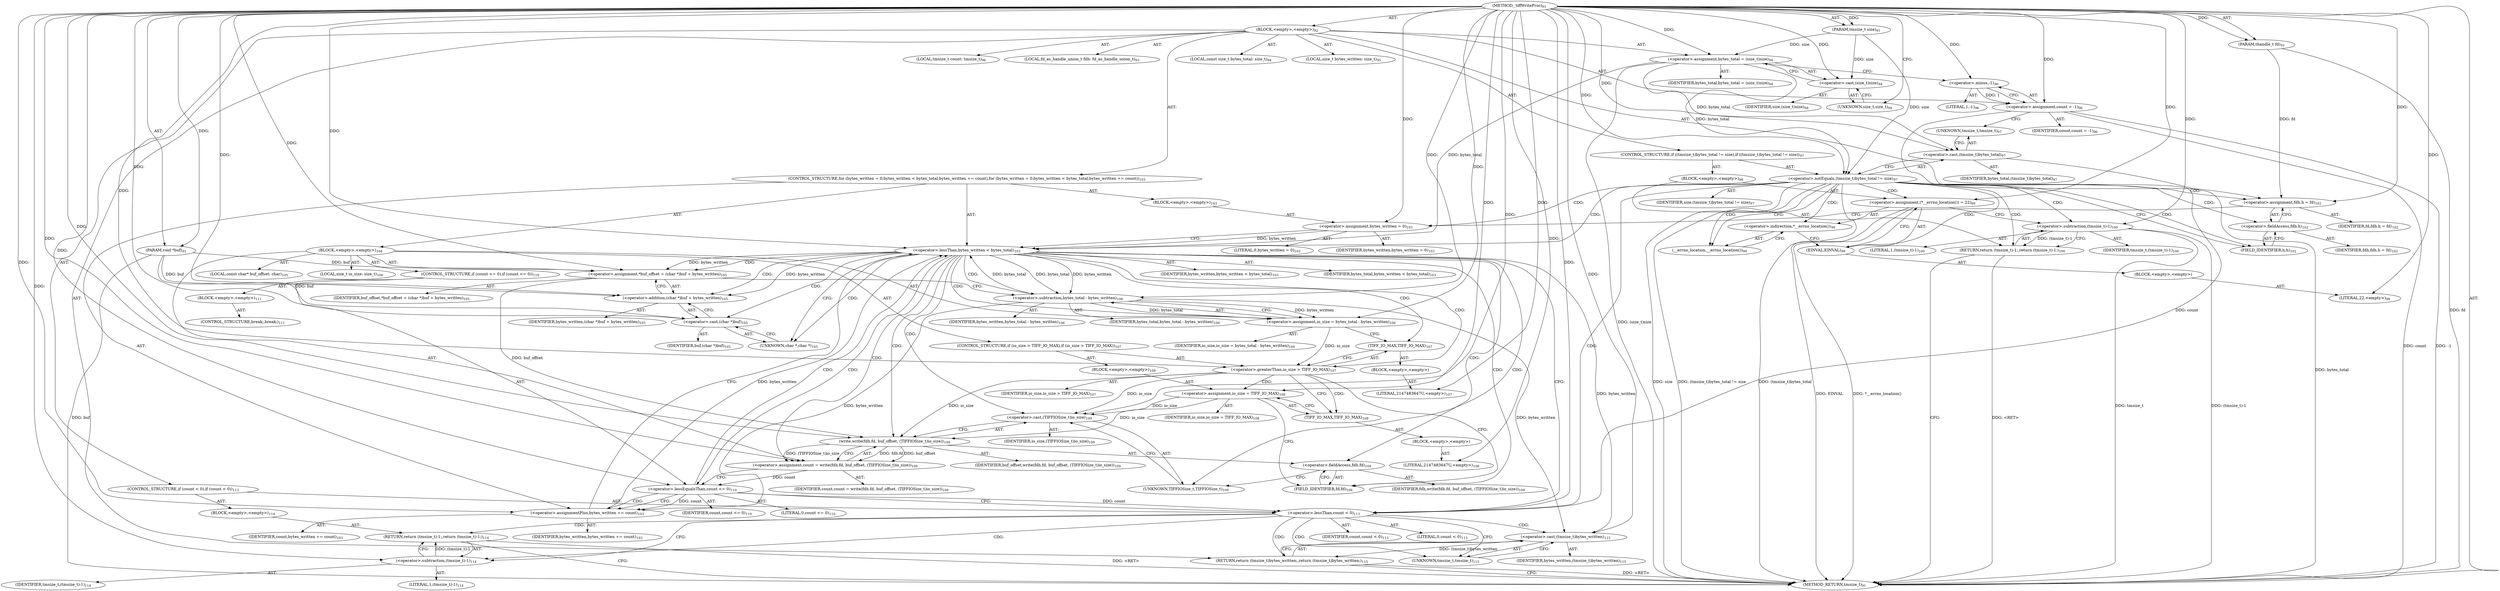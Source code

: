 digraph "_tiffWriteProc" {  
"33672" [label = <(METHOD,_tiffWriteProc)<SUB>91</SUB>> ]
"33673" [label = <(PARAM,thandle_t fd)<SUB>91</SUB>> ]
"33674" [label = <(PARAM,void *buf)<SUB>91</SUB>> ]
"33675" [label = <(PARAM,tmsize_t size)<SUB>91</SUB>> ]
"33676" [label = <(BLOCK,&lt;empty&gt;,&lt;empty&gt;)<SUB>92</SUB>> ]
"33677" [label = <(LOCAL,fd_as_handle_union_t fdh: fd_as_handle_union_t)<SUB>93</SUB>> ]
"33678" [label = <(LOCAL,const size_t bytes_total: size_t)<SUB>94</SUB>> ]
"33679" [label = <(&lt;operator&gt;.assignment,bytes_total = (size_t)size)<SUB>94</SUB>> ]
"33680" [label = <(IDENTIFIER,bytes_total,bytes_total = (size_t)size)<SUB>94</SUB>> ]
"33681" [label = <(&lt;operator&gt;.cast,(size_t)size)<SUB>94</SUB>> ]
"33682" [label = <(UNKNOWN,size_t,size_t)<SUB>94</SUB>> ]
"33683" [label = <(IDENTIFIER,size,(size_t)size)<SUB>94</SUB>> ]
"33684" [label = <(LOCAL,size_t bytes_written: size_t)<SUB>95</SUB>> ]
"33685" [label = <(LOCAL,tmsize_t count: tmsize_t)<SUB>96</SUB>> ]
"33686" [label = <(&lt;operator&gt;.assignment,count = -1)<SUB>96</SUB>> ]
"33687" [label = <(IDENTIFIER,count,count = -1)<SUB>96</SUB>> ]
"33688" [label = <(&lt;operator&gt;.minus,-1)<SUB>96</SUB>> ]
"33689" [label = <(LITERAL,1,-1)<SUB>96</SUB>> ]
"33690" [label = <(CONTROL_STRUCTURE,if ((tmsize_t)bytes_total != size),if ((tmsize_t)bytes_total != size))<SUB>97</SUB>> ]
"33691" [label = <(&lt;operator&gt;.notEquals,(tmsize_t)bytes_total != size)<SUB>97</SUB>> ]
"33692" [label = <(&lt;operator&gt;.cast,(tmsize_t)bytes_total)<SUB>97</SUB>> ]
"33693" [label = <(UNKNOWN,tmsize_t,tmsize_t)<SUB>97</SUB>> ]
"33694" [label = <(IDENTIFIER,bytes_total,(tmsize_t)bytes_total)<SUB>97</SUB>> ]
"33695" [label = <(IDENTIFIER,size,(tmsize_t)bytes_total != size)<SUB>97</SUB>> ]
"33696" [label = <(BLOCK,&lt;empty&gt;,&lt;empty&gt;)<SUB>98</SUB>> ]
"33697" [label = <(&lt;operator&gt;.assignment,(*__errno_location()) = 22)<SUB>99</SUB>> ]
"33698" [label = <(&lt;operator&gt;.indirection,*__errno_location())<SUB>99</SUB>> ]
"33699" [label = <(__errno_location,__errno_location())<SUB>99</SUB>> ]
"33700" [label = <(EINVAL,EINVAL)<SUB>99</SUB>> ]
"33701" [label = <(BLOCK,&lt;empty&gt;,&lt;empty&gt;)> ]
"33702" [label = <(LITERAL,22,&lt;empty&gt;)<SUB>99</SUB>> ]
"33703" [label = <(RETURN,return (tmsize_t)-1;,return (tmsize_t)-1;)<SUB>100</SUB>> ]
"33704" [label = <(&lt;operator&gt;.subtraction,(tmsize_t)-1)<SUB>100</SUB>> ]
"33705" [label = <(IDENTIFIER,tmsize_t,(tmsize_t)-1)<SUB>100</SUB>> ]
"33706" [label = <(LITERAL,1,(tmsize_t)-1)<SUB>100</SUB>> ]
"33707" [label = <(&lt;operator&gt;.assignment,fdh.h = fd)<SUB>102</SUB>> ]
"33708" [label = <(&lt;operator&gt;.fieldAccess,fdh.h)<SUB>102</SUB>> ]
"33709" [label = <(IDENTIFIER,fdh,fdh.h = fd)<SUB>102</SUB>> ]
"33710" [label = <(FIELD_IDENTIFIER,h,h)<SUB>102</SUB>> ]
"33711" [label = <(IDENTIFIER,fd,fdh.h = fd)<SUB>102</SUB>> ]
"33712" [label = <(CONTROL_STRUCTURE,for (bytes_written = 0;bytes_written &lt; bytes_total;bytes_written += count),for (bytes_written = 0;bytes_written &lt; bytes_total;bytes_written += count))<SUB>103</SUB>> ]
"33713" [label = <(BLOCK,&lt;empty&gt;,&lt;empty&gt;)<SUB>103</SUB>> ]
"33714" [label = <(&lt;operator&gt;.assignment,bytes_written = 0)<SUB>103</SUB>> ]
"33715" [label = <(IDENTIFIER,bytes_written,bytes_written = 0)<SUB>103</SUB>> ]
"33716" [label = <(LITERAL,0,bytes_written = 0)<SUB>103</SUB>> ]
"33717" [label = <(&lt;operator&gt;.lessThan,bytes_written &lt; bytes_total)<SUB>103</SUB>> ]
"33718" [label = <(IDENTIFIER,bytes_written,bytes_written &lt; bytes_total)<SUB>103</SUB>> ]
"33719" [label = <(IDENTIFIER,bytes_total,bytes_written &lt; bytes_total)<SUB>103</SUB>> ]
"33720" [label = <(&lt;operator&gt;.assignmentPlus,bytes_written += count)<SUB>103</SUB>> ]
"33721" [label = <(IDENTIFIER,bytes_written,bytes_written += count)<SUB>103</SUB>> ]
"33722" [label = <(IDENTIFIER,count,bytes_written += count)<SUB>103</SUB>> ]
"33723" [label = <(BLOCK,&lt;empty&gt;,&lt;empty&gt;)<SUB>104</SUB>> ]
"33724" [label = <(LOCAL,const char* buf_offset: char)<SUB>105</SUB>> ]
"33725" [label = <(&lt;operator&gt;.assignment,*buf_offset = (char *)buf + bytes_written)<SUB>105</SUB>> ]
"33726" [label = <(IDENTIFIER,buf_offset,*buf_offset = (char *)buf + bytes_written)<SUB>105</SUB>> ]
"33727" [label = <(&lt;operator&gt;.addition,(char *)buf + bytes_written)<SUB>105</SUB>> ]
"33728" [label = <(&lt;operator&gt;.cast,(char *)buf)<SUB>105</SUB>> ]
"33729" [label = <(UNKNOWN,char *,char *)<SUB>105</SUB>> ]
"33730" [label = <(IDENTIFIER,buf,(char *)buf)<SUB>105</SUB>> ]
"33731" [label = <(IDENTIFIER,bytes_written,(char *)buf + bytes_written)<SUB>105</SUB>> ]
"33732" [label = <(LOCAL,size_t io_size: size_t)<SUB>106</SUB>> ]
"33733" [label = <(&lt;operator&gt;.assignment,io_size = bytes_total - bytes_written)<SUB>106</SUB>> ]
"33734" [label = <(IDENTIFIER,io_size,io_size = bytes_total - bytes_written)<SUB>106</SUB>> ]
"33735" [label = <(&lt;operator&gt;.subtraction,bytes_total - bytes_written)<SUB>106</SUB>> ]
"33736" [label = <(IDENTIFIER,bytes_total,bytes_total - bytes_written)<SUB>106</SUB>> ]
"33737" [label = <(IDENTIFIER,bytes_written,bytes_total - bytes_written)<SUB>106</SUB>> ]
"33738" [label = <(CONTROL_STRUCTURE,if (io_size &gt; TIFF_IO_MAX),if (io_size &gt; TIFF_IO_MAX))<SUB>107</SUB>> ]
"33739" [label = <(&lt;operator&gt;.greaterThan,io_size &gt; TIFF_IO_MAX)<SUB>107</SUB>> ]
"33740" [label = <(IDENTIFIER,io_size,io_size &gt; TIFF_IO_MAX)<SUB>107</SUB>> ]
"33741" [label = <(TIFF_IO_MAX,TIFF_IO_MAX)<SUB>107</SUB>> ]
"33742" [label = <(BLOCK,&lt;empty&gt;,&lt;empty&gt;)> ]
"33743" [label = <(LITERAL,2147483647U,&lt;empty&gt;)<SUB>107</SUB>> ]
"33744" [label = <(BLOCK,&lt;empty&gt;,&lt;empty&gt;)<SUB>108</SUB>> ]
"33745" [label = <(&lt;operator&gt;.assignment,io_size = TIFF_IO_MAX)<SUB>108</SUB>> ]
"33746" [label = <(IDENTIFIER,io_size,io_size = TIFF_IO_MAX)<SUB>108</SUB>> ]
"33747" [label = <(TIFF_IO_MAX,TIFF_IO_MAX)<SUB>108</SUB>> ]
"33748" [label = <(BLOCK,&lt;empty&gt;,&lt;empty&gt;)> ]
"33749" [label = <(LITERAL,2147483647U,&lt;empty&gt;)<SUB>108</SUB>> ]
"33750" [label = <(&lt;operator&gt;.assignment,count = write(fdh.fd, buf_offset, (TIFFIOSize_t)io_size))<SUB>109</SUB>> ]
"33751" [label = <(IDENTIFIER,count,count = write(fdh.fd, buf_offset, (TIFFIOSize_t)io_size))<SUB>109</SUB>> ]
"33752" [label = <(write,write(fdh.fd, buf_offset, (TIFFIOSize_t)io_size))<SUB>109</SUB>> ]
"33753" [label = <(&lt;operator&gt;.fieldAccess,fdh.fd)<SUB>109</SUB>> ]
"33754" [label = <(IDENTIFIER,fdh,write(fdh.fd, buf_offset, (TIFFIOSize_t)io_size))<SUB>109</SUB>> ]
"33755" [label = <(FIELD_IDENTIFIER,fd,fd)<SUB>109</SUB>> ]
"33756" [label = <(IDENTIFIER,buf_offset,write(fdh.fd, buf_offset, (TIFFIOSize_t)io_size))<SUB>109</SUB>> ]
"33757" [label = <(&lt;operator&gt;.cast,(TIFFIOSize_t)io_size)<SUB>109</SUB>> ]
"33758" [label = <(UNKNOWN,TIFFIOSize_t,TIFFIOSize_t)<SUB>109</SUB>> ]
"33759" [label = <(IDENTIFIER,io_size,(TIFFIOSize_t)io_size)<SUB>109</SUB>> ]
"33760" [label = <(CONTROL_STRUCTURE,if (count &lt;= 0),if (count &lt;= 0))<SUB>110</SUB>> ]
"33761" [label = <(&lt;operator&gt;.lessEqualsThan,count &lt;= 0)<SUB>110</SUB>> ]
"33762" [label = <(IDENTIFIER,count,count &lt;= 0)<SUB>110</SUB>> ]
"33763" [label = <(LITERAL,0,count &lt;= 0)<SUB>110</SUB>> ]
"33764" [label = <(BLOCK,&lt;empty&gt;,&lt;empty&gt;)<SUB>111</SUB>> ]
"33765" [label = <(CONTROL_STRUCTURE,break;,break;)<SUB>111</SUB>> ]
"33766" [label = <(CONTROL_STRUCTURE,if (count &lt; 0),if (count &lt; 0))<SUB>113</SUB>> ]
"33767" [label = <(&lt;operator&gt;.lessThan,count &lt; 0)<SUB>113</SUB>> ]
"33768" [label = <(IDENTIFIER,count,count &lt; 0)<SUB>113</SUB>> ]
"33769" [label = <(LITERAL,0,count &lt; 0)<SUB>113</SUB>> ]
"33770" [label = <(BLOCK,&lt;empty&gt;,&lt;empty&gt;)<SUB>114</SUB>> ]
"33771" [label = <(RETURN,return (tmsize_t)-1;,return (tmsize_t)-1;)<SUB>114</SUB>> ]
"33772" [label = <(&lt;operator&gt;.subtraction,(tmsize_t)-1)<SUB>114</SUB>> ]
"33773" [label = <(IDENTIFIER,tmsize_t,(tmsize_t)-1)<SUB>114</SUB>> ]
"33774" [label = <(LITERAL,1,(tmsize_t)-1)<SUB>114</SUB>> ]
"33775" [label = <(RETURN,return (tmsize_t)bytes_written;,return (tmsize_t)bytes_written;)<SUB>115</SUB>> ]
"33776" [label = <(&lt;operator&gt;.cast,(tmsize_t)bytes_written)<SUB>115</SUB>> ]
"33777" [label = <(UNKNOWN,tmsize_t,tmsize_t)<SUB>115</SUB>> ]
"33778" [label = <(IDENTIFIER,bytes_written,(tmsize_t)bytes_written)<SUB>115</SUB>> ]
"33779" [label = <(METHOD_RETURN,tmsize_t)<SUB>91</SUB>> ]
  "33672" -> "33673"  [ label = "AST: "] 
  "33672" -> "33674"  [ label = "AST: "] 
  "33672" -> "33675"  [ label = "AST: "] 
  "33672" -> "33676"  [ label = "AST: "] 
  "33672" -> "33779"  [ label = "AST: "] 
  "33676" -> "33677"  [ label = "AST: "] 
  "33676" -> "33678"  [ label = "AST: "] 
  "33676" -> "33679"  [ label = "AST: "] 
  "33676" -> "33684"  [ label = "AST: "] 
  "33676" -> "33685"  [ label = "AST: "] 
  "33676" -> "33686"  [ label = "AST: "] 
  "33676" -> "33690"  [ label = "AST: "] 
  "33676" -> "33707"  [ label = "AST: "] 
  "33676" -> "33712"  [ label = "AST: "] 
  "33676" -> "33766"  [ label = "AST: "] 
  "33676" -> "33775"  [ label = "AST: "] 
  "33679" -> "33680"  [ label = "AST: "] 
  "33679" -> "33681"  [ label = "AST: "] 
  "33681" -> "33682"  [ label = "AST: "] 
  "33681" -> "33683"  [ label = "AST: "] 
  "33686" -> "33687"  [ label = "AST: "] 
  "33686" -> "33688"  [ label = "AST: "] 
  "33688" -> "33689"  [ label = "AST: "] 
  "33690" -> "33691"  [ label = "AST: "] 
  "33690" -> "33696"  [ label = "AST: "] 
  "33691" -> "33692"  [ label = "AST: "] 
  "33691" -> "33695"  [ label = "AST: "] 
  "33692" -> "33693"  [ label = "AST: "] 
  "33692" -> "33694"  [ label = "AST: "] 
  "33696" -> "33697"  [ label = "AST: "] 
  "33696" -> "33703"  [ label = "AST: "] 
  "33697" -> "33698"  [ label = "AST: "] 
  "33697" -> "33700"  [ label = "AST: "] 
  "33698" -> "33699"  [ label = "AST: "] 
  "33700" -> "33701"  [ label = "AST: "] 
  "33701" -> "33702"  [ label = "AST: "] 
  "33703" -> "33704"  [ label = "AST: "] 
  "33704" -> "33705"  [ label = "AST: "] 
  "33704" -> "33706"  [ label = "AST: "] 
  "33707" -> "33708"  [ label = "AST: "] 
  "33707" -> "33711"  [ label = "AST: "] 
  "33708" -> "33709"  [ label = "AST: "] 
  "33708" -> "33710"  [ label = "AST: "] 
  "33712" -> "33713"  [ label = "AST: "] 
  "33712" -> "33717"  [ label = "AST: "] 
  "33712" -> "33720"  [ label = "AST: "] 
  "33712" -> "33723"  [ label = "AST: "] 
  "33713" -> "33714"  [ label = "AST: "] 
  "33714" -> "33715"  [ label = "AST: "] 
  "33714" -> "33716"  [ label = "AST: "] 
  "33717" -> "33718"  [ label = "AST: "] 
  "33717" -> "33719"  [ label = "AST: "] 
  "33720" -> "33721"  [ label = "AST: "] 
  "33720" -> "33722"  [ label = "AST: "] 
  "33723" -> "33724"  [ label = "AST: "] 
  "33723" -> "33725"  [ label = "AST: "] 
  "33723" -> "33732"  [ label = "AST: "] 
  "33723" -> "33733"  [ label = "AST: "] 
  "33723" -> "33738"  [ label = "AST: "] 
  "33723" -> "33750"  [ label = "AST: "] 
  "33723" -> "33760"  [ label = "AST: "] 
  "33725" -> "33726"  [ label = "AST: "] 
  "33725" -> "33727"  [ label = "AST: "] 
  "33727" -> "33728"  [ label = "AST: "] 
  "33727" -> "33731"  [ label = "AST: "] 
  "33728" -> "33729"  [ label = "AST: "] 
  "33728" -> "33730"  [ label = "AST: "] 
  "33733" -> "33734"  [ label = "AST: "] 
  "33733" -> "33735"  [ label = "AST: "] 
  "33735" -> "33736"  [ label = "AST: "] 
  "33735" -> "33737"  [ label = "AST: "] 
  "33738" -> "33739"  [ label = "AST: "] 
  "33738" -> "33744"  [ label = "AST: "] 
  "33739" -> "33740"  [ label = "AST: "] 
  "33739" -> "33741"  [ label = "AST: "] 
  "33741" -> "33742"  [ label = "AST: "] 
  "33742" -> "33743"  [ label = "AST: "] 
  "33744" -> "33745"  [ label = "AST: "] 
  "33745" -> "33746"  [ label = "AST: "] 
  "33745" -> "33747"  [ label = "AST: "] 
  "33747" -> "33748"  [ label = "AST: "] 
  "33748" -> "33749"  [ label = "AST: "] 
  "33750" -> "33751"  [ label = "AST: "] 
  "33750" -> "33752"  [ label = "AST: "] 
  "33752" -> "33753"  [ label = "AST: "] 
  "33752" -> "33756"  [ label = "AST: "] 
  "33752" -> "33757"  [ label = "AST: "] 
  "33753" -> "33754"  [ label = "AST: "] 
  "33753" -> "33755"  [ label = "AST: "] 
  "33757" -> "33758"  [ label = "AST: "] 
  "33757" -> "33759"  [ label = "AST: "] 
  "33760" -> "33761"  [ label = "AST: "] 
  "33760" -> "33764"  [ label = "AST: "] 
  "33761" -> "33762"  [ label = "AST: "] 
  "33761" -> "33763"  [ label = "AST: "] 
  "33764" -> "33765"  [ label = "AST: "] 
  "33766" -> "33767"  [ label = "AST: "] 
  "33766" -> "33770"  [ label = "AST: "] 
  "33767" -> "33768"  [ label = "AST: "] 
  "33767" -> "33769"  [ label = "AST: "] 
  "33770" -> "33771"  [ label = "AST: "] 
  "33771" -> "33772"  [ label = "AST: "] 
  "33772" -> "33773"  [ label = "AST: "] 
  "33772" -> "33774"  [ label = "AST: "] 
  "33775" -> "33776"  [ label = "AST: "] 
  "33776" -> "33777"  [ label = "AST: "] 
  "33776" -> "33778"  [ label = "AST: "] 
  "33679" -> "33688"  [ label = "CFG: "] 
  "33686" -> "33693"  [ label = "CFG: "] 
  "33707" -> "33714"  [ label = "CFG: "] 
  "33775" -> "33779"  [ label = "CFG: "] 
  "33681" -> "33679"  [ label = "CFG: "] 
  "33688" -> "33686"  [ label = "CFG: "] 
  "33691" -> "33699"  [ label = "CFG: "] 
  "33691" -> "33710"  [ label = "CFG: "] 
  "33708" -> "33707"  [ label = "CFG: "] 
  "33717" -> "33729"  [ label = "CFG: "] 
  "33717" -> "33767"  [ label = "CFG: "] 
  "33720" -> "33717"  [ label = "CFG: "] 
  "33767" -> "33777"  [ label = "CFG: "] 
  "33767" -> "33772"  [ label = "CFG: "] 
  "33776" -> "33775"  [ label = "CFG: "] 
  "33682" -> "33681"  [ label = "CFG: "] 
  "33692" -> "33691"  [ label = "CFG: "] 
  "33697" -> "33704"  [ label = "CFG: "] 
  "33703" -> "33779"  [ label = "CFG: "] 
  "33710" -> "33708"  [ label = "CFG: "] 
  "33714" -> "33717"  [ label = "CFG: "] 
  "33725" -> "33735"  [ label = "CFG: "] 
  "33733" -> "33741"  [ label = "CFG: "] 
  "33750" -> "33761"  [ label = "CFG: "] 
  "33771" -> "33779"  [ label = "CFG: "] 
  "33777" -> "33776"  [ label = "CFG: "] 
  "33693" -> "33692"  [ label = "CFG: "] 
  "33698" -> "33700"  [ label = "CFG: "] 
  "33700" -> "33697"  [ label = "CFG: "] 
  "33704" -> "33703"  [ label = "CFG: "] 
  "33727" -> "33725"  [ label = "CFG: "] 
  "33735" -> "33733"  [ label = "CFG: "] 
  "33739" -> "33747"  [ label = "CFG: "] 
  "33739" -> "33755"  [ label = "CFG: "] 
  "33752" -> "33750"  [ label = "CFG: "] 
  "33761" -> "33767"  [ label = "CFG: "] 
  "33761" -> "33720"  [ label = "CFG: "] 
  "33772" -> "33771"  [ label = "CFG: "] 
  "33699" -> "33698"  [ label = "CFG: "] 
  "33728" -> "33727"  [ label = "CFG: "] 
  "33741" -> "33739"  [ label = "CFG: "] 
  "33745" -> "33755"  [ label = "CFG: "] 
  "33753" -> "33758"  [ label = "CFG: "] 
  "33757" -> "33752"  [ label = "CFG: "] 
  "33729" -> "33728"  [ label = "CFG: "] 
  "33747" -> "33745"  [ label = "CFG: "] 
  "33755" -> "33753"  [ label = "CFG: "] 
  "33758" -> "33757"  [ label = "CFG: "] 
  "33672" -> "33682"  [ label = "CFG: "] 
  "33775" -> "33779"  [ label = "DDG: &lt;RET&gt;"] 
  "33703" -> "33779"  [ label = "DDG: &lt;RET&gt;"] 
  "33771" -> "33779"  [ label = "DDG: &lt;RET&gt;"] 
  "33673" -> "33779"  [ label = "DDG: fd"] 
  "33674" -> "33779"  [ label = "DDG: buf"] 
  "33679" -> "33779"  [ label = "DDG: (size_t)size"] 
  "33686" -> "33779"  [ label = "DDG: count"] 
  "33686" -> "33779"  [ label = "DDG: -1"] 
  "33692" -> "33779"  [ label = "DDG: bytes_total"] 
  "33691" -> "33779"  [ label = "DDG: (tmsize_t)bytes_total"] 
  "33691" -> "33779"  [ label = "DDG: size"] 
  "33691" -> "33779"  [ label = "DDG: (tmsize_t)bytes_total != size"] 
  "33697" -> "33779"  [ label = "DDG: *__errno_location()"] 
  "33697" -> "33779"  [ label = "DDG: EINVAL"] 
  "33704" -> "33779"  [ label = "DDG: tmsize_t"] 
  "33704" -> "33779"  [ label = "DDG: (tmsize_t)-1"] 
  "33672" -> "33673"  [ label = "DDG: "] 
  "33672" -> "33674"  [ label = "DDG: "] 
  "33672" -> "33675"  [ label = "DDG: "] 
  "33675" -> "33679"  [ label = "DDG: size"] 
  "33672" -> "33679"  [ label = "DDG: "] 
  "33688" -> "33686"  [ label = "DDG: 1"] 
  "33673" -> "33707"  [ label = "DDG: fd"] 
  "33672" -> "33707"  [ label = "DDG: "] 
  "33776" -> "33775"  [ label = "DDG: (tmsize_t)bytes_written"] 
  "33672" -> "33686"  [ label = "DDG: "] 
  "33761" -> "33720"  [ label = "DDG: count"] 
  "33672" -> "33720"  [ label = "DDG: "] 
  "33717" -> "33776"  [ label = "DDG: bytes_written"] 
  "33735" -> "33776"  [ label = "DDG: bytes_written"] 
  "33672" -> "33776"  [ label = "DDG: "] 
  "33675" -> "33681"  [ label = "DDG: size"] 
  "33672" -> "33681"  [ label = "DDG: "] 
  "33672" -> "33688"  [ label = "DDG: "] 
  "33679" -> "33691"  [ label = "DDG: bytes_total"] 
  "33672" -> "33691"  [ label = "DDG: "] 
  "33675" -> "33691"  [ label = "DDG: size"] 
  "33672" -> "33697"  [ label = "DDG: "] 
  "33704" -> "33703"  [ label = "DDG: (tmsize_t)-1"] 
  "33672" -> "33714"  [ label = "DDG: "] 
  "33714" -> "33717"  [ label = "DDG: bytes_written"] 
  "33720" -> "33717"  [ label = "DDG: bytes_written"] 
  "33672" -> "33717"  [ label = "DDG: "] 
  "33735" -> "33717"  [ label = "DDG: bytes_total"] 
  "33679" -> "33717"  [ label = "DDG: bytes_total"] 
  "33735" -> "33720"  [ label = "DDG: bytes_written"] 
  "33674" -> "33725"  [ label = "DDG: buf"] 
  "33672" -> "33725"  [ label = "DDG: "] 
  "33717" -> "33725"  [ label = "DDG: bytes_written"] 
  "33735" -> "33733"  [ label = "DDG: bytes_total"] 
  "33735" -> "33733"  [ label = "DDG: bytes_written"] 
  "33752" -> "33750"  [ label = "DDG: fdh.fd"] 
  "33752" -> "33750"  [ label = "DDG: buf_offset"] 
  "33752" -> "33750"  [ label = "DDG: (TIFFIOSize_t)io_size"] 
  "33686" -> "33767"  [ label = "DDG: count"] 
  "33761" -> "33767"  [ label = "DDG: count"] 
  "33672" -> "33767"  [ label = "DDG: "] 
  "33772" -> "33771"  [ label = "DDG: (tmsize_t)-1"] 
  "33679" -> "33692"  [ label = "DDG: bytes_total"] 
  "33672" -> "33692"  [ label = "DDG: "] 
  "33672" -> "33733"  [ label = "DDG: "] 
  "33672" -> "33750"  [ label = "DDG: "] 
  "33672" -> "33704"  [ label = "DDG: "] 
  "33674" -> "33727"  [ label = "DDG: buf"] 
  "33672" -> "33727"  [ label = "DDG: "] 
  "33717" -> "33727"  [ label = "DDG: bytes_written"] 
  "33717" -> "33735"  [ label = "DDG: bytes_total"] 
  "33672" -> "33735"  [ label = "DDG: "] 
  "33717" -> "33735"  [ label = "DDG: bytes_written"] 
  "33733" -> "33739"  [ label = "DDG: io_size"] 
  "33672" -> "33739"  [ label = "DDG: "] 
  "33672" -> "33745"  [ label = "DDG: "] 
  "33725" -> "33752"  [ label = "DDG: buf_offset"] 
  "33672" -> "33752"  [ label = "DDG: "] 
  "33739" -> "33752"  [ label = "DDG: io_size"] 
  "33745" -> "33752"  [ label = "DDG: io_size"] 
  "33750" -> "33761"  [ label = "DDG: count"] 
  "33672" -> "33761"  [ label = "DDG: "] 
  "33672" -> "33772"  [ label = "DDG: "] 
  "33672" -> "33702"  [ label = "DDG: "] 
  "33674" -> "33728"  [ label = "DDG: buf"] 
  "33672" -> "33728"  [ label = "DDG: "] 
  "33739" -> "33757"  [ label = "DDG: io_size"] 
  "33745" -> "33757"  [ label = "DDG: io_size"] 
  "33672" -> "33757"  [ label = "DDG: "] 
  "33672" -> "33743"  [ label = "DDG: "] 
  "33672" -> "33749"  [ label = "DDG: "] 
  "33691" -> "33710"  [ label = "CDG: "] 
  "33691" -> "33767"  [ label = "CDG: "] 
  "33691" -> "33698"  [ label = "CDG: "] 
  "33691" -> "33714"  [ label = "CDG: "] 
  "33691" -> "33717"  [ label = "CDG: "] 
  "33691" -> "33700"  [ label = "CDG: "] 
  "33691" -> "33708"  [ label = "CDG: "] 
  "33691" -> "33697"  [ label = "CDG: "] 
  "33691" -> "33699"  [ label = "CDG: "] 
  "33691" -> "33703"  [ label = "CDG: "] 
  "33691" -> "33707"  [ label = "CDG: "] 
  "33691" -> "33704"  [ label = "CDG: "] 
  "33717" -> "33757"  [ label = "CDG: "] 
  "33717" -> "33728"  [ label = "CDG: "] 
  "33717" -> "33729"  [ label = "CDG: "] 
  "33717" -> "33761"  [ label = "CDG: "] 
  "33717" -> "33755"  [ label = "CDG: "] 
  "33717" -> "33739"  [ label = "CDG: "] 
  "33717" -> "33725"  [ label = "CDG: "] 
  "33717" -> "33727"  [ label = "CDG: "] 
  "33717" -> "33753"  [ label = "CDG: "] 
  "33717" -> "33752"  [ label = "CDG: "] 
  "33717" -> "33733"  [ label = "CDG: "] 
  "33717" -> "33741"  [ label = "CDG: "] 
  "33717" -> "33750"  [ label = "CDG: "] 
  "33717" -> "33735"  [ label = "CDG: "] 
  "33717" -> "33758"  [ label = "CDG: "] 
  "33767" -> "33776"  [ label = "CDG: "] 
  "33767" -> "33777"  [ label = "CDG: "] 
  "33767" -> "33772"  [ label = "CDG: "] 
  "33767" -> "33771"  [ label = "CDG: "] 
  "33767" -> "33775"  [ label = "CDG: "] 
  "33739" -> "33745"  [ label = "CDG: "] 
  "33739" -> "33747"  [ label = "CDG: "] 
  "33761" -> "33720"  [ label = "CDG: "] 
  "33761" -> "33717"  [ label = "CDG: "] 
}
